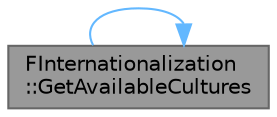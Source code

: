 digraph "FInternationalization::GetAvailableCultures"
{
 // INTERACTIVE_SVG=YES
 // LATEX_PDF_SIZE
  bgcolor="transparent";
  edge [fontname=Helvetica,fontsize=10,labelfontname=Helvetica,labelfontsize=10];
  node [fontname=Helvetica,fontsize=10,shape=box,height=0.2,width=0.4];
  rankdir="LR";
  Node1 [id="Node000001",label="FInternationalization\l::GetAvailableCultures",height=0.2,width=0.4,color="gray40", fillcolor="grey60", style="filled", fontcolor="black",tooltip="Given some culture names, populate a list of cultures that are available to be used."];
  Node1 -> Node1 [id="edge1_Node000001_Node000001",color="steelblue1",style="solid",tooltip=" "];
}
